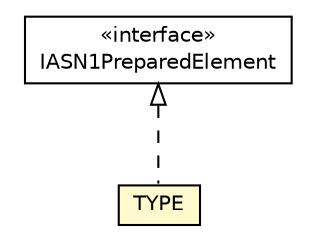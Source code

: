 #!/usr/local/bin/dot
#
# Class diagram 
# Generated by UMLGraph version R5_6-24-gf6e263 (http://www.umlgraph.org/)
#

digraph G {
	edge [fontname="Helvetica",fontsize=10,labelfontname="Helvetica",labelfontsize=10];
	node [fontname="Helvetica",fontsize=10,shape=plaintext];
	nodesep=0.25;
	ranksep=0.5;
	// org.universAAL.lddi.lib.ieeex73std.org.bn.coders.IASN1PreparedElement
	c7933286 [label=<<table title="org.universAAL.lddi.lib.ieeex73std.org.bn.coders.IASN1PreparedElement" border="0" cellborder="1" cellspacing="0" cellpadding="2" port="p" href="../../org/bn/coders/IASN1PreparedElement.html">
		<tr><td><table border="0" cellspacing="0" cellpadding="1">
<tr><td align="center" balign="center"> &#171;interface&#187; </td></tr>
<tr><td align="center" balign="center"> IASN1PreparedElement </td></tr>
		</table></td></tr>
		</table>>, URL="../../org/bn/coders/IASN1PreparedElement.html", fontname="Helvetica", fontcolor="black", fontsize=10.0];
	// org.universAAL.lddi.lib.ieeex73std.x73.p20601.TYPE
	c7933471 [label=<<table title="org.universAAL.lddi.lib.ieeex73std.x73.p20601.TYPE" border="0" cellborder="1" cellspacing="0" cellpadding="2" port="p" bgcolor="lemonChiffon" href="./TYPE.html">
		<tr><td><table border="0" cellspacing="0" cellpadding="1">
<tr><td align="center" balign="center"> TYPE </td></tr>
		</table></td></tr>
		</table>>, URL="./TYPE.html", fontname="Helvetica", fontcolor="black", fontsize=10.0];
	//org.universAAL.lddi.lib.ieeex73std.x73.p20601.TYPE implements org.universAAL.lddi.lib.ieeex73std.org.bn.coders.IASN1PreparedElement
	c7933286:p -> c7933471:p [dir=back,arrowtail=empty,style=dashed];
}

